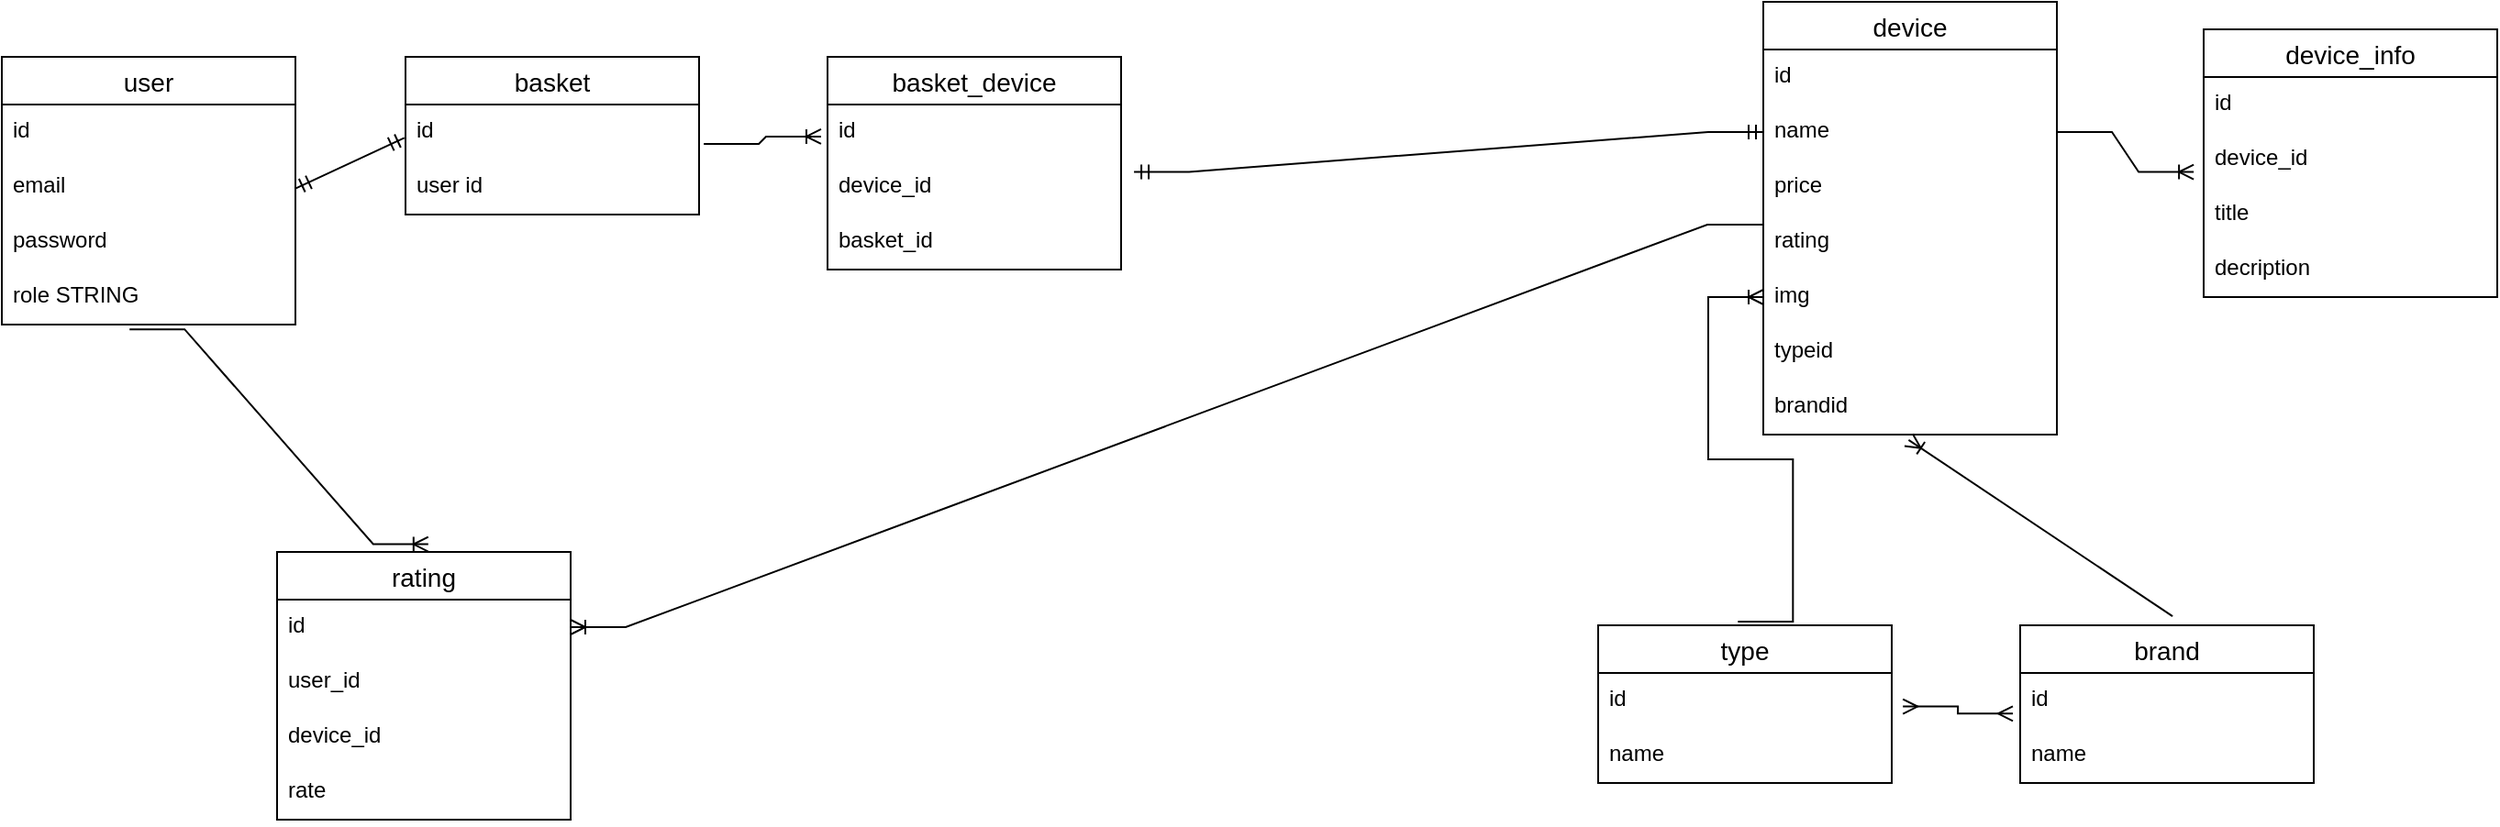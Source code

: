 <mxfile version="28.2.4">
  <diagram name="Page-1" id="bHYY177uAwq3cBx_5fuN">
    <mxGraphModel dx="1783" dy="971" grid="1" gridSize="10" guides="1" tooltips="1" connect="1" arrows="1" fold="1" page="1" pageScale="1" pageWidth="850" pageHeight="1100" math="0" shadow="0">
      <root>
        <mxCell id="0" />
        <mxCell id="1" parent="0" />
        <mxCell id="2B4Mr4tQh7QjrfMJgIlB-105" value="user" style="swimlane;fontStyle=0;childLayout=stackLayout;horizontal=1;startSize=26;horizontalStack=0;resizeParent=1;resizeParentMax=0;resizeLast=0;collapsible=1;marginBottom=0;align=center;fontSize=14;" vertex="1" parent="1">
          <mxGeometry x="10" y="160" width="160" height="146" as="geometry" />
        </mxCell>
        <mxCell id="2B4Mr4tQh7QjrfMJgIlB-106" value="id&lt;span style=&quot;white-space: pre;&quot;&gt;&#x9;&lt;/span&gt;" style="text;strokeColor=none;fillColor=none;spacingLeft=4;spacingRight=4;overflow=hidden;rotatable=0;points=[[0,0.5],[1,0.5]];portConstraint=eastwest;fontSize=12;whiteSpace=wrap;html=1;" vertex="1" parent="2B4Mr4tQh7QjrfMJgIlB-105">
          <mxGeometry y="26" width="160" height="30" as="geometry" />
        </mxCell>
        <mxCell id="2B4Mr4tQh7QjrfMJgIlB-107" value="email" style="text;strokeColor=none;fillColor=none;spacingLeft=4;spacingRight=4;overflow=hidden;rotatable=0;points=[[0,0.5],[1,0.5]];portConstraint=eastwest;fontSize=12;whiteSpace=wrap;html=1;" vertex="1" parent="2B4Mr4tQh7QjrfMJgIlB-105">
          <mxGeometry y="56" width="160" height="30" as="geometry" />
        </mxCell>
        <mxCell id="2B4Mr4tQh7QjrfMJgIlB-108" value="password" style="text;strokeColor=none;fillColor=none;spacingLeft=4;spacingRight=4;overflow=hidden;rotatable=0;points=[[0,0.5],[1,0.5]];portConstraint=eastwest;fontSize=12;whiteSpace=wrap;html=1;" vertex="1" parent="2B4Mr4tQh7QjrfMJgIlB-105">
          <mxGeometry y="86" width="160" height="30" as="geometry" />
        </mxCell>
        <mxCell id="2B4Mr4tQh7QjrfMJgIlB-109" value="role STRING" style="text;strokeColor=none;fillColor=none;spacingLeft=4;spacingRight=4;overflow=hidden;rotatable=0;points=[[0,0.5],[1,0.5]];portConstraint=eastwest;fontSize=12;whiteSpace=wrap;html=1;" vertex="1" parent="2B4Mr4tQh7QjrfMJgIlB-105">
          <mxGeometry y="116" width="160" height="30" as="geometry" />
        </mxCell>
        <mxCell id="2B4Mr4tQh7QjrfMJgIlB-110" value="basket" style="swimlane;fontStyle=0;childLayout=stackLayout;horizontal=1;startSize=26;horizontalStack=0;resizeParent=1;resizeParentMax=0;resizeLast=0;collapsible=1;marginBottom=0;align=center;fontSize=14;" vertex="1" parent="1">
          <mxGeometry x="230" y="160" width="160" height="86" as="geometry" />
        </mxCell>
        <mxCell id="2B4Mr4tQh7QjrfMJgIlB-111" value="id" style="text;strokeColor=none;fillColor=none;spacingLeft=4;spacingRight=4;overflow=hidden;rotatable=0;points=[[0,0.5],[1,0.5]];portConstraint=eastwest;fontSize=12;whiteSpace=wrap;html=1;" vertex="1" parent="2B4Mr4tQh7QjrfMJgIlB-110">
          <mxGeometry y="26" width="160" height="30" as="geometry" />
        </mxCell>
        <mxCell id="2B4Mr4tQh7QjrfMJgIlB-112" value="user id" style="text;strokeColor=none;fillColor=none;spacingLeft=4;spacingRight=4;overflow=hidden;rotatable=0;points=[[0,0.5],[1,0.5]];portConstraint=eastwest;fontSize=12;whiteSpace=wrap;html=1;" vertex="1" parent="2B4Mr4tQh7QjrfMJgIlB-110">
          <mxGeometry y="56" width="160" height="30" as="geometry" />
        </mxCell>
        <mxCell id="2B4Mr4tQh7QjrfMJgIlB-119" value="basket_device" style="swimlane;fontStyle=0;childLayout=stackLayout;horizontal=1;startSize=26;horizontalStack=0;resizeParent=1;resizeParentMax=0;resizeLast=0;collapsible=1;marginBottom=0;align=center;fontSize=14;" vertex="1" parent="1">
          <mxGeometry x="460" y="160" width="160" height="116" as="geometry" />
        </mxCell>
        <mxCell id="2B4Mr4tQh7QjrfMJgIlB-120" value="id&lt;span style=&quot;white-space: pre;&quot;&gt;&#x9;&lt;/span&gt;" style="text;strokeColor=none;fillColor=none;spacingLeft=4;spacingRight=4;overflow=hidden;rotatable=0;points=[[0,0.5],[1,0.5]];portConstraint=eastwest;fontSize=12;whiteSpace=wrap;html=1;" vertex="1" parent="2B4Mr4tQh7QjrfMJgIlB-119">
          <mxGeometry y="26" width="160" height="30" as="geometry" />
        </mxCell>
        <mxCell id="2B4Mr4tQh7QjrfMJgIlB-121" value="device_id" style="text;strokeColor=none;fillColor=none;spacingLeft=4;spacingRight=4;overflow=hidden;rotatable=0;points=[[0,0.5],[1,0.5]];portConstraint=eastwest;fontSize=12;whiteSpace=wrap;html=1;" vertex="1" parent="2B4Mr4tQh7QjrfMJgIlB-119">
          <mxGeometry y="56" width="160" height="30" as="geometry" />
        </mxCell>
        <mxCell id="2B4Mr4tQh7QjrfMJgIlB-122" value="basket_id" style="text;strokeColor=none;fillColor=none;spacingLeft=4;spacingRight=4;overflow=hidden;rotatable=0;points=[[0,0.5],[1,0.5]];portConstraint=eastwest;fontSize=12;whiteSpace=wrap;html=1;" vertex="1" parent="2B4Mr4tQh7QjrfMJgIlB-119">
          <mxGeometry y="86" width="160" height="30" as="geometry" />
        </mxCell>
        <mxCell id="2B4Mr4tQh7QjrfMJgIlB-123" value="device" style="swimlane;fontStyle=0;childLayout=stackLayout;horizontal=1;startSize=26;horizontalStack=0;resizeParent=1;resizeParentMax=0;resizeLast=0;collapsible=1;marginBottom=0;align=center;fontSize=14;" vertex="1" parent="1">
          <mxGeometry x="970" y="130" width="160" height="236" as="geometry" />
        </mxCell>
        <mxCell id="2B4Mr4tQh7QjrfMJgIlB-124" value="id" style="text;strokeColor=none;fillColor=none;spacingLeft=4;spacingRight=4;overflow=hidden;rotatable=0;points=[[0,0.5],[1,0.5]];portConstraint=eastwest;fontSize=12;whiteSpace=wrap;html=1;" vertex="1" parent="2B4Mr4tQh7QjrfMJgIlB-123">
          <mxGeometry y="26" width="160" height="30" as="geometry" />
        </mxCell>
        <mxCell id="2B4Mr4tQh7QjrfMJgIlB-125" value="name" style="text;strokeColor=none;fillColor=none;spacingLeft=4;spacingRight=4;overflow=hidden;rotatable=0;points=[[0,0.5],[1,0.5]];portConstraint=eastwest;fontSize=12;whiteSpace=wrap;html=1;" vertex="1" parent="2B4Mr4tQh7QjrfMJgIlB-123">
          <mxGeometry y="56" width="160" height="30" as="geometry" />
        </mxCell>
        <mxCell id="2B4Mr4tQh7QjrfMJgIlB-126" value="price" style="text;strokeColor=none;fillColor=none;spacingLeft=4;spacingRight=4;overflow=hidden;rotatable=0;points=[[0,0.5],[1,0.5]];portConstraint=eastwest;fontSize=12;whiteSpace=wrap;html=1;" vertex="1" parent="2B4Mr4tQh7QjrfMJgIlB-123">
          <mxGeometry y="86" width="160" height="30" as="geometry" />
        </mxCell>
        <mxCell id="2B4Mr4tQh7QjrfMJgIlB-127" value="rating" style="text;strokeColor=none;fillColor=none;spacingLeft=4;spacingRight=4;overflow=hidden;rotatable=0;points=[[0,0.5],[1,0.5]];portConstraint=eastwest;fontSize=12;whiteSpace=wrap;html=1;" vertex="1" parent="2B4Mr4tQh7QjrfMJgIlB-123">
          <mxGeometry y="116" width="160" height="30" as="geometry" />
        </mxCell>
        <mxCell id="2B4Mr4tQh7QjrfMJgIlB-128" value="img" style="text;strokeColor=none;fillColor=none;spacingLeft=4;spacingRight=4;overflow=hidden;rotatable=0;points=[[0,0.5],[1,0.5]];portConstraint=eastwest;fontSize=12;whiteSpace=wrap;html=1;" vertex="1" parent="2B4Mr4tQh7QjrfMJgIlB-123">
          <mxGeometry y="146" width="160" height="30" as="geometry" />
        </mxCell>
        <mxCell id="2B4Mr4tQh7QjrfMJgIlB-129" value="typeid" style="text;strokeColor=none;fillColor=none;spacingLeft=4;spacingRight=4;overflow=hidden;rotatable=0;points=[[0,0.5],[1,0.5]];portConstraint=eastwest;fontSize=12;whiteSpace=wrap;html=1;" vertex="1" parent="2B4Mr4tQh7QjrfMJgIlB-123">
          <mxGeometry y="176" width="160" height="30" as="geometry" />
        </mxCell>
        <mxCell id="2B4Mr4tQh7QjrfMJgIlB-130" value="brandid" style="text;strokeColor=none;fillColor=none;spacingLeft=4;spacingRight=4;overflow=hidden;rotatable=0;points=[[0,0.5],[1,0.5]];portConstraint=eastwest;fontSize=12;whiteSpace=wrap;html=1;" vertex="1" parent="2B4Mr4tQh7QjrfMJgIlB-123">
          <mxGeometry y="206" width="160" height="30" as="geometry" />
        </mxCell>
        <mxCell id="2B4Mr4tQh7QjrfMJgIlB-131" value="device_info" style="swimlane;fontStyle=0;childLayout=stackLayout;horizontal=1;startSize=26;horizontalStack=0;resizeParent=1;resizeParentMax=0;resizeLast=0;collapsible=1;marginBottom=0;align=center;fontSize=14;" vertex="1" parent="1">
          <mxGeometry x="1210" y="145" width="160" height="146" as="geometry" />
        </mxCell>
        <mxCell id="2B4Mr4tQh7QjrfMJgIlB-132" value="id" style="text;strokeColor=none;fillColor=none;spacingLeft=4;spacingRight=4;overflow=hidden;rotatable=0;points=[[0,0.5],[1,0.5]];portConstraint=eastwest;fontSize=12;whiteSpace=wrap;html=1;" vertex="1" parent="2B4Mr4tQh7QjrfMJgIlB-131">
          <mxGeometry y="26" width="160" height="30" as="geometry" />
        </mxCell>
        <mxCell id="2B4Mr4tQh7QjrfMJgIlB-133" value="device_id" style="text;strokeColor=none;fillColor=none;spacingLeft=4;spacingRight=4;overflow=hidden;rotatable=0;points=[[0,0.5],[1,0.5]];portConstraint=eastwest;fontSize=12;whiteSpace=wrap;html=1;" vertex="1" parent="2B4Mr4tQh7QjrfMJgIlB-131">
          <mxGeometry y="56" width="160" height="30" as="geometry" />
        </mxCell>
        <mxCell id="2B4Mr4tQh7QjrfMJgIlB-134" value="title" style="text;strokeColor=none;fillColor=none;spacingLeft=4;spacingRight=4;overflow=hidden;rotatable=0;points=[[0,0.5],[1,0.5]];portConstraint=eastwest;fontSize=12;whiteSpace=wrap;html=1;" vertex="1" parent="2B4Mr4tQh7QjrfMJgIlB-131">
          <mxGeometry y="86" width="160" height="30" as="geometry" />
        </mxCell>
        <mxCell id="2B4Mr4tQh7QjrfMJgIlB-135" value="decription" style="text;strokeColor=none;fillColor=none;spacingLeft=4;spacingRight=4;overflow=hidden;rotatable=0;points=[[0,0.5],[1,0.5]];portConstraint=eastwest;fontSize=12;whiteSpace=wrap;html=1;" vertex="1" parent="2B4Mr4tQh7QjrfMJgIlB-131">
          <mxGeometry y="116" width="160" height="30" as="geometry" />
        </mxCell>
        <mxCell id="2B4Mr4tQh7QjrfMJgIlB-136" value="type" style="swimlane;fontStyle=0;childLayout=stackLayout;horizontal=1;startSize=26;horizontalStack=0;resizeParent=1;resizeParentMax=0;resizeLast=0;collapsible=1;marginBottom=0;align=center;fontSize=14;" vertex="1" parent="1">
          <mxGeometry x="880" y="470" width="160" height="86" as="geometry" />
        </mxCell>
        <mxCell id="2B4Mr4tQh7QjrfMJgIlB-137" value="id" style="text;strokeColor=none;fillColor=none;spacingLeft=4;spacingRight=4;overflow=hidden;rotatable=0;points=[[0,0.5],[1,0.5]];portConstraint=eastwest;fontSize=12;whiteSpace=wrap;html=1;" vertex="1" parent="2B4Mr4tQh7QjrfMJgIlB-136">
          <mxGeometry y="26" width="160" height="30" as="geometry" />
        </mxCell>
        <mxCell id="2B4Mr4tQh7QjrfMJgIlB-138" value="name" style="text;strokeColor=none;fillColor=none;spacingLeft=4;spacingRight=4;overflow=hidden;rotatable=0;points=[[0,0.5],[1,0.5]];portConstraint=eastwest;fontSize=12;whiteSpace=wrap;html=1;" vertex="1" parent="2B4Mr4tQh7QjrfMJgIlB-136">
          <mxGeometry y="56" width="160" height="30" as="geometry" />
        </mxCell>
        <mxCell id="2B4Mr4tQh7QjrfMJgIlB-140" value="brand" style="swimlane;fontStyle=0;childLayout=stackLayout;horizontal=1;startSize=26;horizontalStack=0;resizeParent=1;resizeParentMax=0;resizeLast=0;collapsible=1;marginBottom=0;align=center;fontSize=14;" vertex="1" parent="1">
          <mxGeometry x="1110" y="470" width="160" height="86" as="geometry" />
        </mxCell>
        <mxCell id="2B4Mr4tQh7QjrfMJgIlB-141" value="id" style="text;strokeColor=none;fillColor=none;spacingLeft=4;spacingRight=4;overflow=hidden;rotatable=0;points=[[0,0.5],[1,0.5]];portConstraint=eastwest;fontSize=12;whiteSpace=wrap;html=1;" vertex="1" parent="2B4Mr4tQh7QjrfMJgIlB-140">
          <mxGeometry y="26" width="160" height="30" as="geometry" />
        </mxCell>
        <mxCell id="2B4Mr4tQh7QjrfMJgIlB-142" value="name" style="text;strokeColor=none;fillColor=none;spacingLeft=4;spacingRight=4;overflow=hidden;rotatable=0;points=[[0,0.5],[1,0.5]];portConstraint=eastwest;fontSize=12;whiteSpace=wrap;html=1;" vertex="1" parent="2B4Mr4tQh7QjrfMJgIlB-140">
          <mxGeometry y="56" width="160" height="30" as="geometry" />
        </mxCell>
        <mxCell id="2B4Mr4tQh7QjrfMJgIlB-144" value="rating" style="swimlane;fontStyle=0;childLayout=stackLayout;horizontal=1;startSize=26;horizontalStack=0;resizeParent=1;resizeParentMax=0;resizeLast=0;collapsible=1;marginBottom=0;align=center;fontSize=14;" vertex="1" parent="1">
          <mxGeometry x="160" y="430" width="160" height="146" as="geometry" />
        </mxCell>
        <mxCell id="2B4Mr4tQh7QjrfMJgIlB-145" value="id" style="text;strokeColor=none;fillColor=none;spacingLeft=4;spacingRight=4;overflow=hidden;rotatable=0;points=[[0,0.5],[1,0.5]];portConstraint=eastwest;fontSize=12;whiteSpace=wrap;html=1;" vertex="1" parent="2B4Mr4tQh7QjrfMJgIlB-144">
          <mxGeometry y="26" width="160" height="30" as="geometry" />
        </mxCell>
        <mxCell id="2B4Mr4tQh7QjrfMJgIlB-146" value="user_id" style="text;strokeColor=none;fillColor=none;spacingLeft=4;spacingRight=4;overflow=hidden;rotatable=0;points=[[0,0.5],[1,0.5]];portConstraint=eastwest;fontSize=12;whiteSpace=wrap;html=1;" vertex="1" parent="2B4Mr4tQh7QjrfMJgIlB-144">
          <mxGeometry y="56" width="160" height="30" as="geometry" />
        </mxCell>
        <mxCell id="2B4Mr4tQh7QjrfMJgIlB-147" value="device_id" style="text;strokeColor=none;fillColor=none;spacingLeft=4;spacingRight=4;overflow=hidden;rotatable=0;points=[[0,0.5],[1,0.5]];portConstraint=eastwest;fontSize=12;whiteSpace=wrap;html=1;" vertex="1" parent="2B4Mr4tQh7QjrfMJgIlB-144">
          <mxGeometry y="86" width="160" height="30" as="geometry" />
        </mxCell>
        <mxCell id="2B4Mr4tQh7QjrfMJgIlB-148" value="rate" style="text;strokeColor=none;fillColor=none;spacingLeft=4;spacingRight=4;overflow=hidden;rotatable=0;points=[[0,0.5],[1,0.5]];portConstraint=eastwest;fontSize=12;whiteSpace=wrap;html=1;" vertex="1" parent="2B4Mr4tQh7QjrfMJgIlB-144">
          <mxGeometry y="116" width="160" height="30" as="geometry" />
        </mxCell>
        <mxCell id="2B4Mr4tQh7QjrfMJgIlB-151" value="" style="fontSize=12;html=1;endArrow=ERmandOne;startArrow=ERmandOne;rounded=0;exitX=1.004;exitY=0.387;exitDx=0;exitDy=0;exitPerimeter=0;" edge="1" parent="1">
          <mxGeometry width="100" height="100" relative="1" as="geometry">
            <mxPoint x="170.0" y="231.8" as="sourcePoint" />
            <mxPoint x="229.36" y="204.19" as="targetPoint" />
          </mxGeometry>
        </mxCell>
        <mxCell id="2B4Mr4tQh7QjrfMJgIlB-152" value="" style="edgeStyle=entityRelationEdgeStyle;fontSize=12;html=1;endArrow=ERoneToMany;rounded=0;exitX=0.476;exitY=-0.023;exitDx=0;exitDy=0;exitPerimeter=0;entryX=0;entryY=0.5;entryDx=0;entryDy=0;" edge="1" parent="1" source="2B4Mr4tQh7QjrfMJgIlB-136" target="2B4Mr4tQh7QjrfMJgIlB-128">
          <mxGeometry width="100" height="100" relative="1" as="geometry">
            <mxPoint x="940" y="460" as="sourcePoint" />
            <mxPoint x="1040" y="360" as="targetPoint" />
          </mxGeometry>
        </mxCell>
        <mxCell id="2B4Mr4tQh7QjrfMJgIlB-154" value="" style="fontSize=12;html=1;endArrow=ERoneToMany;rounded=0;exitX=0.519;exitY=-0.057;exitDx=0;exitDy=0;exitPerimeter=0;entryX=0.495;entryY=1.097;entryDx=0;entryDy=0;entryPerimeter=0;" edge="1" parent="1" source="2B4Mr4tQh7QjrfMJgIlB-140" target="2B4Mr4tQh7QjrfMJgIlB-130">
          <mxGeometry width="100" height="100" relative="1" as="geometry">
            <mxPoint x="1180" y="466" as="sourcePoint" />
            <mxPoint x="1100" y="410" as="targetPoint" />
          </mxGeometry>
        </mxCell>
        <mxCell id="2B4Mr4tQh7QjrfMJgIlB-155" value="" style="edgeStyle=entityRelationEdgeStyle;fontSize=12;html=1;endArrow=ERmany;startArrow=ERmany;rounded=0;exitX=1.038;exitY=0.61;exitDx=0;exitDy=0;exitPerimeter=0;entryX=-0.025;entryY=0.738;entryDx=0;entryDy=0;entryPerimeter=0;" edge="1" parent="1" source="2B4Mr4tQh7QjrfMJgIlB-137" target="2B4Mr4tQh7QjrfMJgIlB-141">
          <mxGeometry width="100" height="100" relative="1" as="geometry">
            <mxPoint x="1010" y="610" as="sourcePoint" />
            <mxPoint x="1090" y="580" as="targetPoint" />
            <Array as="points">
              <mxPoint x="1350" y="670" />
            </Array>
          </mxGeometry>
        </mxCell>
        <mxCell id="2B4Mr4tQh7QjrfMJgIlB-156" value="" style="edgeStyle=entityRelationEdgeStyle;fontSize=12;html=1;endArrow=ERoneToMany;rounded=0;exitX=1;exitY=0.5;exitDx=0;exitDy=0;entryX=-0.034;entryY=0.726;entryDx=0;entryDy=0;entryPerimeter=0;" edge="1" parent="1" source="2B4Mr4tQh7QjrfMJgIlB-125" target="2B4Mr4tQh7QjrfMJgIlB-133">
          <mxGeometry width="100" height="100" relative="1" as="geometry">
            <mxPoint x="1131.84" y="196.62" as="sourcePoint" />
            <mxPoint x="1190" y="240" as="targetPoint" />
          </mxGeometry>
        </mxCell>
        <mxCell id="2B4Mr4tQh7QjrfMJgIlB-157" value="" style="edgeStyle=entityRelationEdgeStyle;fontSize=12;html=1;endArrow=ERoneToMany;rounded=0;exitX=1.016;exitY=0.717;exitDx=0;exitDy=0;exitPerimeter=0;entryX=-0.022;entryY=0.583;entryDx=0;entryDy=0;entryPerimeter=0;" edge="1" parent="1" source="2B4Mr4tQh7QjrfMJgIlB-111" target="2B4Mr4tQh7QjrfMJgIlB-120">
          <mxGeometry width="100" height="100" relative="1" as="geometry">
            <mxPoint x="340" y="330" as="sourcePoint" />
            <mxPoint x="440" y="230" as="targetPoint" />
          </mxGeometry>
        </mxCell>
        <mxCell id="2B4Mr4tQh7QjrfMJgIlB-158" value="" style="edgeStyle=entityRelationEdgeStyle;fontSize=12;html=1;endArrow=ERmandOne;startArrow=ERmandOne;rounded=0;exitX=1.044;exitY=0.225;exitDx=0;exitDy=0;exitPerimeter=0;entryX=0;entryY=0.5;entryDx=0;entryDy=0;" edge="1" parent="1" source="2B4Mr4tQh7QjrfMJgIlB-121" target="2B4Mr4tQh7QjrfMJgIlB-125">
          <mxGeometry width="100" height="100" relative="1" as="geometry">
            <mxPoint x="700" y="310" as="sourcePoint" />
            <mxPoint x="940" y="210" as="targetPoint" />
          </mxGeometry>
        </mxCell>
        <mxCell id="2B4Mr4tQh7QjrfMJgIlB-159" value="" style="edgeStyle=entityRelationEdgeStyle;fontSize=12;html=1;endArrow=ERoneToMany;rounded=0;entryX=0.515;entryY=-0.029;entryDx=0;entryDy=0;entryPerimeter=0;exitX=0.435;exitY=1.086;exitDx=0;exitDy=0;exitPerimeter=0;" edge="1" parent="1" source="2B4Mr4tQh7QjrfMJgIlB-109" target="2B4Mr4tQh7QjrfMJgIlB-144">
          <mxGeometry width="100" height="100" relative="1" as="geometry">
            <mxPoint x="80" y="340" as="sourcePoint" />
            <mxPoint x="180" y="206" as="targetPoint" />
          </mxGeometry>
        </mxCell>
        <mxCell id="2B4Mr4tQh7QjrfMJgIlB-160" value="" style="edgeStyle=entityRelationEdgeStyle;fontSize=12;html=1;endArrow=ERoneToMany;rounded=0;exitX=-0.003;exitY=0.183;exitDx=0;exitDy=0;exitPerimeter=0;" edge="1" parent="1" source="2B4Mr4tQh7QjrfMJgIlB-127" target="2B4Mr4tQh7QjrfMJgIlB-145">
          <mxGeometry width="100" height="100" relative="1" as="geometry">
            <mxPoint x="750" y="350" as="sourcePoint" />
            <mxPoint x="390" y="510" as="targetPoint" />
            <Array as="points">
              <mxPoint x="740" y="600" />
            </Array>
          </mxGeometry>
        </mxCell>
      </root>
    </mxGraphModel>
  </diagram>
</mxfile>
